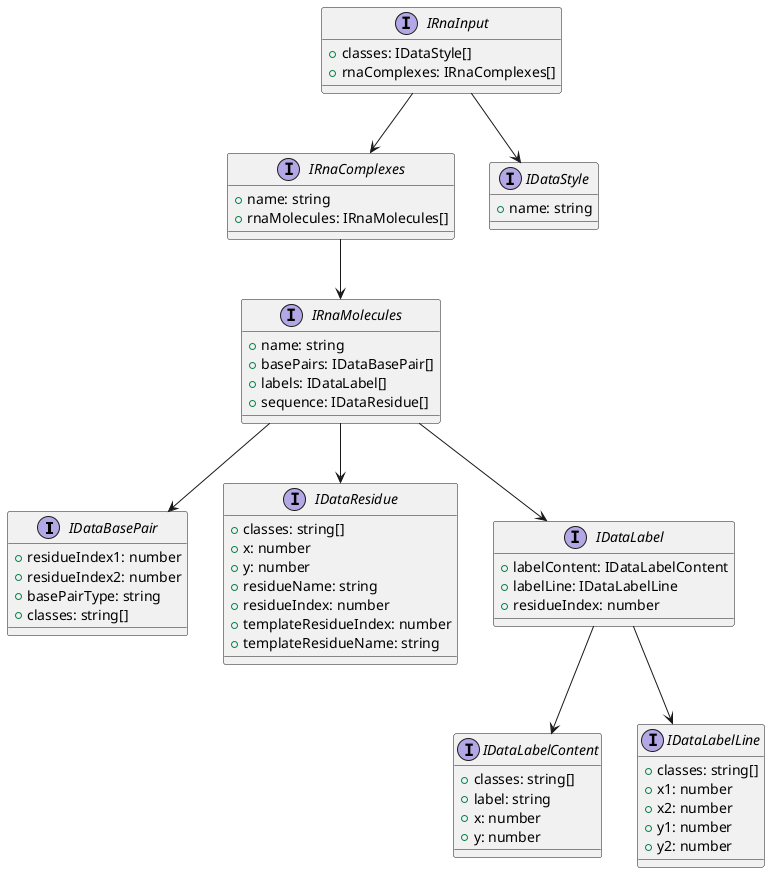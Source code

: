@startuml
interface IDataBasePair {
    +residueIndex1: number
    +residueIndex2: number
    +basePairType: string
    +classes: string[]
}
interface IDataLabelContent {
    +classes: string[]
    +label: string
    +x: number
    +y: number
}
interface IDataLabelLine {
    +classes: string[]
    +x1: number
    +x2: number
    +y1: number
    +y2: number
}
interface IDataResidue {
    +classes: string[]
    +x: number
    +y: number
    +residueName: string
    +residueIndex: number
    +templateResidueIndex: number
    +templateResidueName: string
}
interface IRnaComplexes {
    +name: string
    +rnaMolecules: IRnaMolecules[]
}
interface IRnaMolecules {
    +name: string
    +basePairs: IDataBasePair[]
    +labels: IDataLabel[]
    +sequence: IDataResidue[]
}
interface IRnaInput {
    +classes: IDataStyle[]
    +rnaComplexes: IRnaComplexes[]
}
interface IDataStyle {
    +name: string
}
interface IDataLabel {
    +labelContent: IDataLabelContent
    +labelLine: IDataLabelLine
    +residueIndex: number
}
IRnaComplexes --> IRnaMolecules
IRnaMolecules --> IDataBasePair
IRnaMolecules --> IDataLabel
IRnaMolecules --> IDataResidue
IRnaInput --> IDataStyle
IRnaInput --> IRnaComplexes
IDataLabel --> IDataLabelContent
IDataLabel --> IDataLabelLine
@enduml
